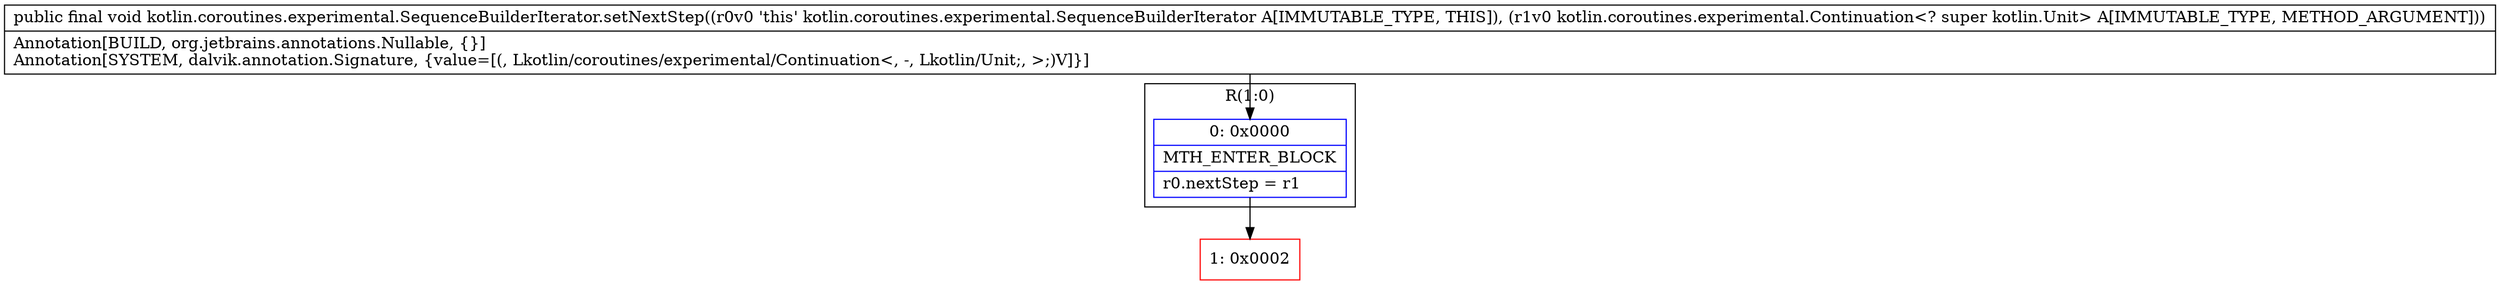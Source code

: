 digraph "CFG forkotlin.coroutines.experimental.SequenceBuilderIterator.setNextStep(Lkotlin\/coroutines\/experimental\/Continuation;)V" {
subgraph cluster_Region_1866899786 {
label = "R(1:0)";
node [shape=record,color=blue];
Node_0 [shape=record,label="{0\:\ 0x0000|MTH_ENTER_BLOCK\l|r0.nextStep = r1\l}"];
}
Node_1 [shape=record,color=red,label="{1\:\ 0x0002}"];
MethodNode[shape=record,label="{public final void kotlin.coroutines.experimental.SequenceBuilderIterator.setNextStep((r0v0 'this' kotlin.coroutines.experimental.SequenceBuilderIterator A[IMMUTABLE_TYPE, THIS]), (r1v0 kotlin.coroutines.experimental.Continuation\<? super kotlin.Unit\> A[IMMUTABLE_TYPE, METHOD_ARGUMENT]))  | Annotation[BUILD, org.jetbrains.annotations.Nullable, \{\}]\lAnnotation[SYSTEM, dalvik.annotation.Signature, \{value=[(, Lkotlin\/coroutines\/experimental\/Continuation\<, \-, Lkotlin\/Unit;, \>;)V]\}]\l}"];
MethodNode -> Node_0;
Node_0 -> Node_1;
}

